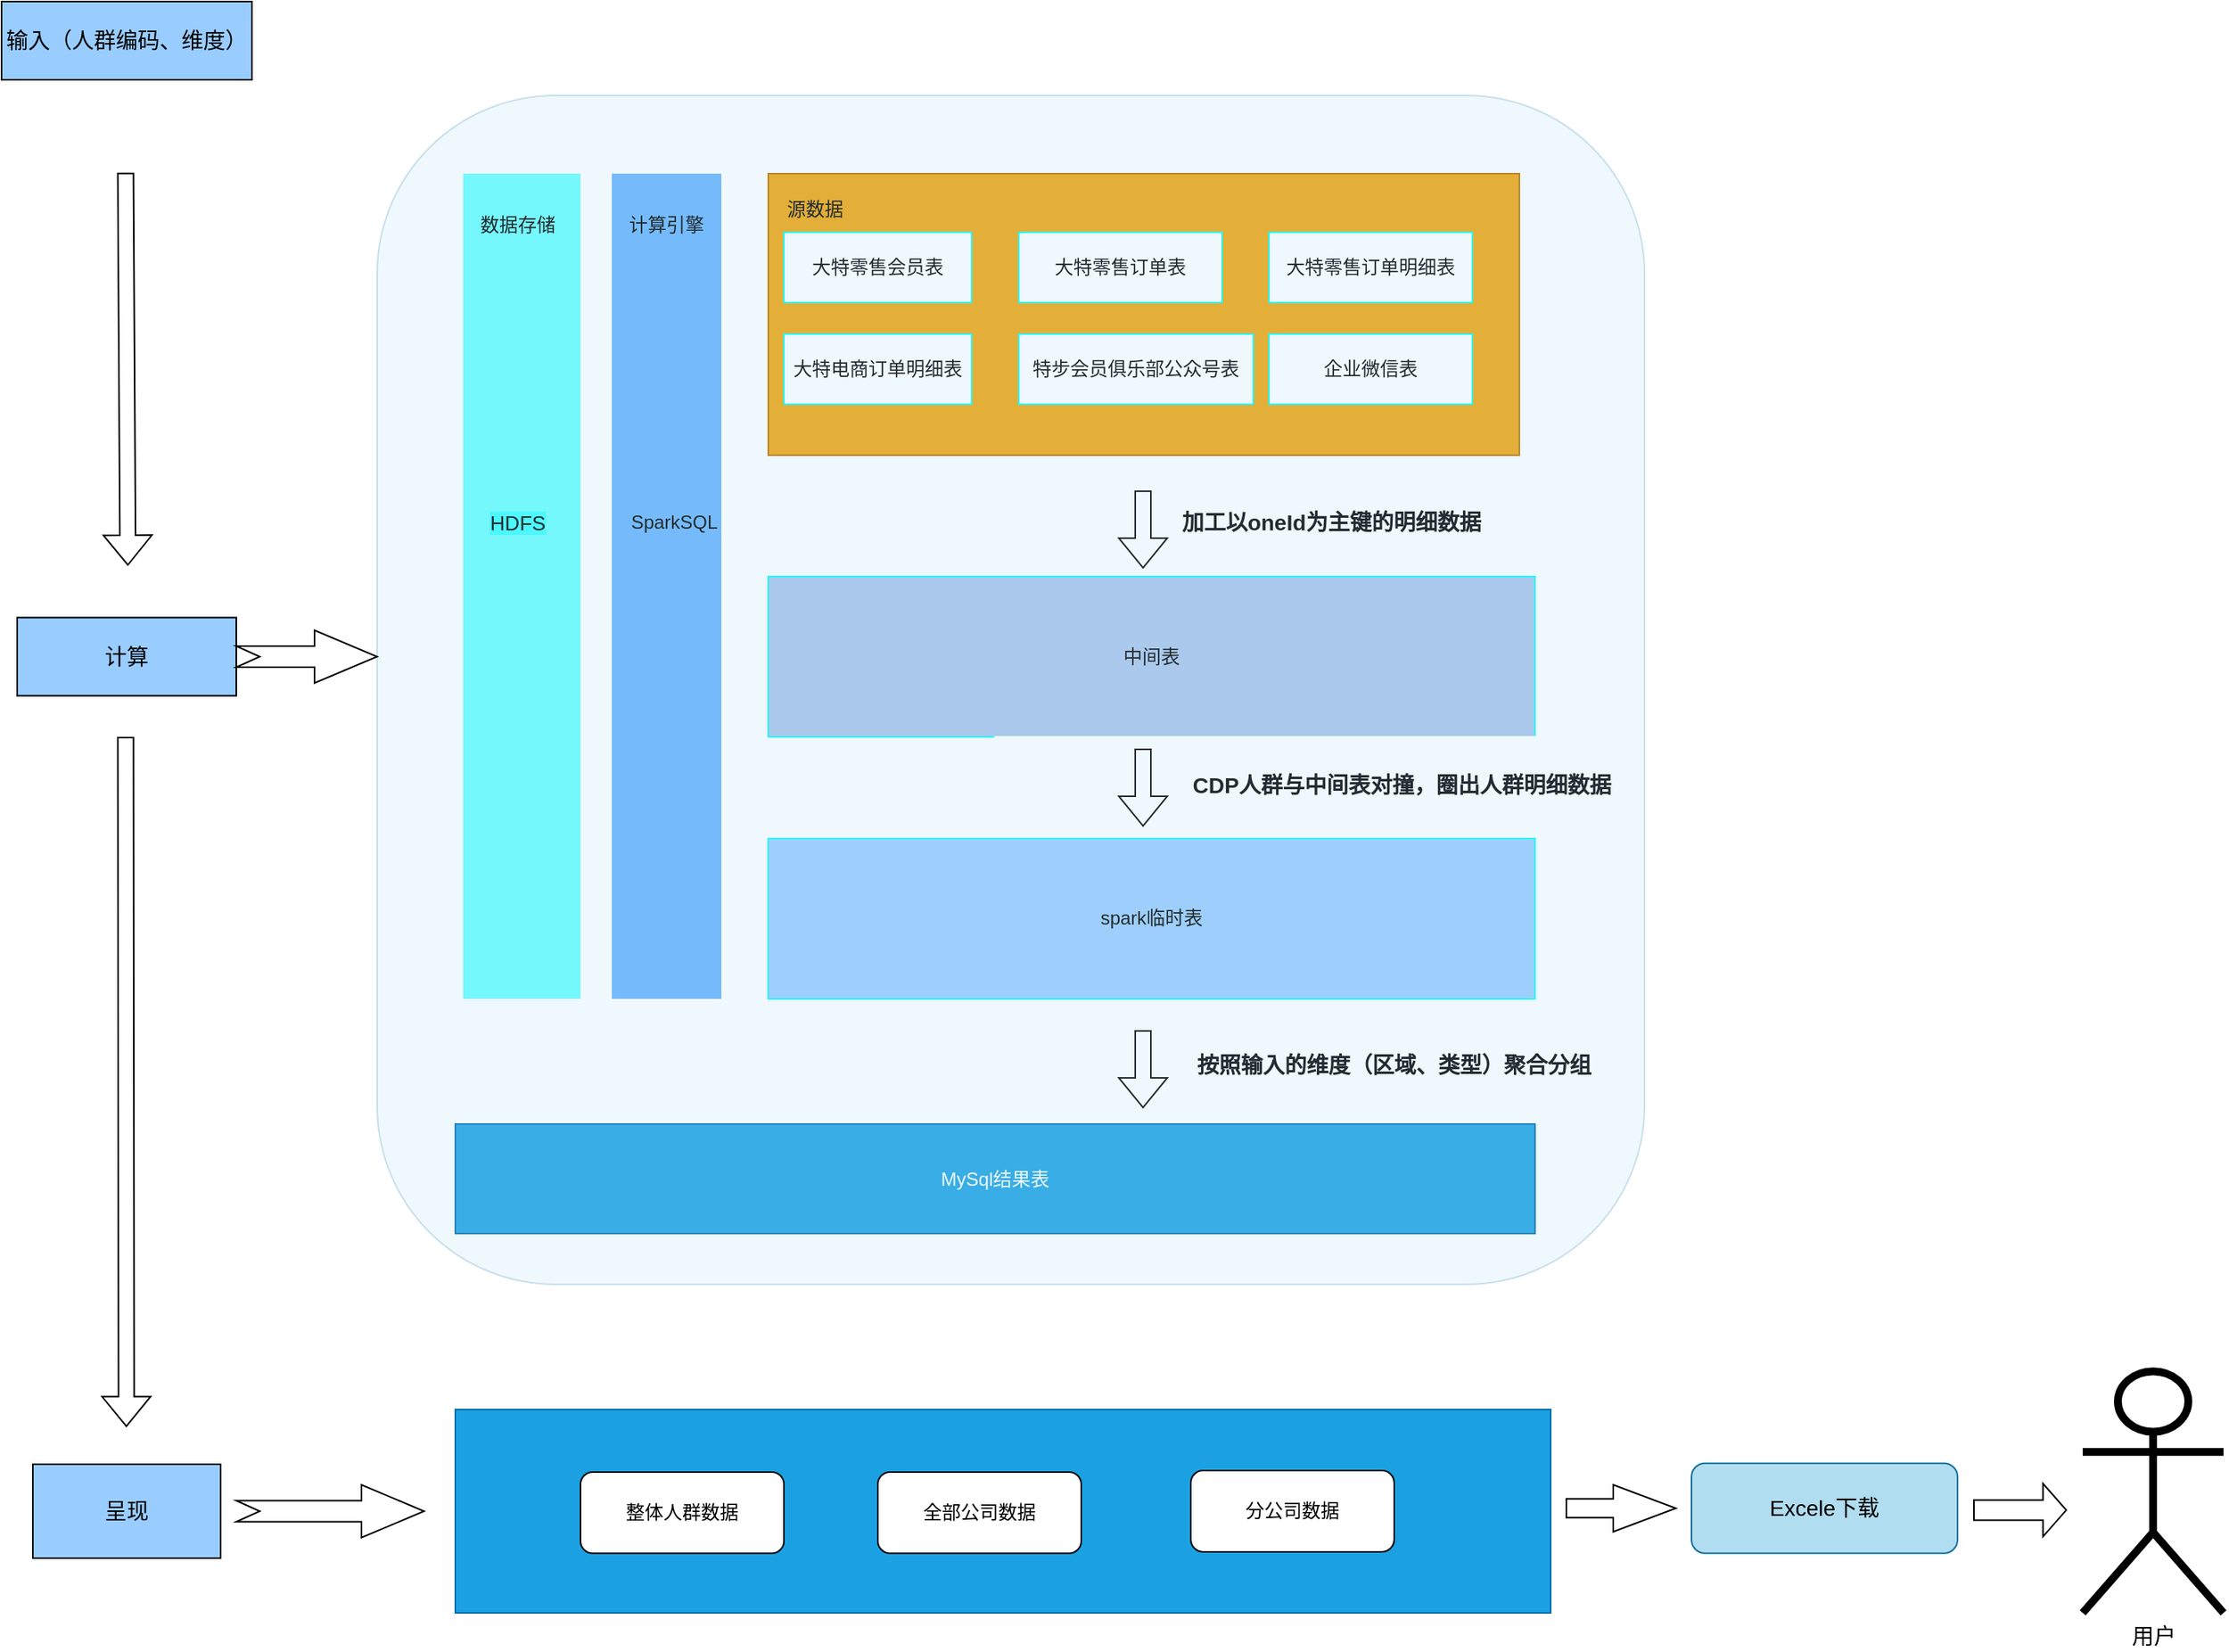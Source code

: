 <mxfile version="20.7.4" type="github">
  <diagram id="XbFGyN3srDOLf9KeEJYj" name="第 1 页">
    <mxGraphModel dx="1211" dy="585" grid="1" gridSize="10" guides="1" tooltips="1" connect="1" arrows="1" fold="1" page="1" pageScale="1" pageWidth="1700" pageHeight="1100" math="0" shadow="0">
      <root>
        <object label="" id="0">
          <mxCell />
        </object>
        <mxCell id="1" parent="0" />
        <mxCell id="c9_4yhMKroWEVGrmG8G4-14" value="MySql结果表" style="rounded=0;whiteSpace=wrap;html=1;fillColor=#1ba1e2;fontColor=#ffffff;strokeColor=#006EAF;" parent="1" vertex="1">
          <mxGeometry x="640" y="737.5" width="690" height="70" as="geometry" />
        </mxCell>
        <mxCell id="c9_4yhMKroWEVGrmG8G4-18" value="" style="rounded=0;whiteSpace=wrap;html=1;fontSize=15;fontColor=#FFFFFF;fillColor=#66FFFF;labelBackgroundColor=#33FFFF;strokeColor=none;" parent="1" vertex="1">
          <mxGeometry x="645" y="130" width="75" height="527.5" as="geometry" />
        </mxCell>
        <mxCell id="c9_4yhMKroWEVGrmG8G4-19" value="&lt;font color=&quot;#000000&quot; style=&quot;font-size: 12px;&quot;&gt;数据存储&lt;/font&gt;" style="text;html=1;strokeColor=none;fillColor=none;align=center;verticalAlign=middle;whiteSpace=wrap;rounded=0;fontSize=12;fontColor=#FFFFFF;" parent="1" vertex="1">
          <mxGeometry x="650" y="147.5" width="60" height="30" as="geometry" />
        </mxCell>
        <mxCell id="c9_4yhMKroWEVGrmG8G4-20" value="HDFS" style="text;html=1;strokeColor=none;fillColor=none;align=center;verticalAlign=middle;whiteSpace=wrap;rounded=0;labelBackgroundColor=#33FFFF;fontSize=13;fontColor=#000000;" parent="1" vertex="1">
          <mxGeometry x="650" y="337.5" width="60" height="30" as="geometry" />
        </mxCell>
        <mxCell id="c9_4yhMKroWEVGrmG8G4-21" value="&lt;span style=&quot;color: rgba(0, 0, 0, 0); font-family: monospace; font-size: 0px; text-align: start; background-color: rgb(251, 251, 251);&quot;&gt;%3CmxGraphModel%3E%3Croot%3E%3CmxCell%20id%3D%220%22%2F%3E%3CmxCell%20id%3D%221%22%20parent%3D%220%22%2F%3E%3CmxCell%20id%3D%222%22%20value%3D%22%26lt%3Bfont%20color%3D%26quot%3B%23000000%26quot%3B%20style%3D%26quot%3Bfont-size%3A%2013px%3B%26quot%3B%26gt%3B%E6%95%B0%E6%8D%AE%E5%AD%98%E5%82%A8%26lt%3B%2Ffont%26gt%3B%22%20style%3D%22text%3Bhtml%3D1%3BstrokeColor%3Dnone%3BfillColor%3Dnone%3Balign%3Dcenter%3BverticalAlign%3Dmiddle%3BwhiteSpace%3Dwrap%3Brounded%3D0%3BfontSize%3D13%3BfontColor%3D%23FFFFFF%3B%22%20vertex%3D%221%22%20parent%3D%221%22%3E%3CmxGeometry%20x%3D%22235%22%20y%3D%22165%22%20width%3D%2260%22%20height%3D%2230%22%20as%3D%22geometry%22%2F%3E%3C%2FmxCell%3E%3C%2Froot%3E%3C%2FmxGraphModel%3E&lt;/span&gt;" style="rounded=0;whiteSpace=wrap;html=1;fontSize=15;fontColor=#FFFFFF;fillColor=#66B2FF;labelBackgroundColor=#33FFFF;strokeColor=none;" parent="1" vertex="1">
          <mxGeometry x="740" y="130" width="70" height="527.5" as="geometry" />
        </mxCell>
        <mxCell id="c9_4yhMKroWEVGrmG8G4-22" value="&lt;font color=&quot;#000000&quot; style=&quot;font-size: 12px;&quot;&gt;计算引擎&lt;/font&gt;" style="text;html=1;strokeColor=none;fillColor=none;align=center;verticalAlign=middle;whiteSpace=wrap;rounded=0;fontSize=12;fontColor=#FFFFFF;" parent="1" vertex="1">
          <mxGeometry x="745" y="147.5" width="60" height="30" as="geometry" />
        </mxCell>
        <mxCell id="c9_4yhMKroWEVGrmG8G4-23" value="SparkSQL" style="text;html=1;strokeColor=none;fillColor=none;align=center;verticalAlign=middle;whiteSpace=wrap;rounded=0;labelBackgroundColor=none;fontSize=12;fontColor=#000000;" parent="1" vertex="1">
          <mxGeometry x="750" y="337.5" width="60" height="30" as="geometry" />
        </mxCell>
        <mxCell id="c9_4yhMKroWEVGrmG8G4-24" value="" style="rounded=0;whiteSpace=wrap;html=1;labelBackgroundColor=none;strokeColor=#BD7000;fontSize=12;fontColor=#000000;fillColor=#f0a30a;" parent="1" vertex="1">
          <mxGeometry x="840" y="130" width="480" height="180" as="geometry" />
        </mxCell>
        <mxCell id="c9_4yhMKroWEVGrmG8G4-25" value="源数据" style="text;html=1;strokeColor=none;fillColor=none;align=center;verticalAlign=middle;whiteSpace=wrap;rounded=0;labelBackgroundColor=none;fontSize=12;fontColor=#000000;" parent="1" vertex="1">
          <mxGeometry x="840" y="137.5" width="60" height="30" as="geometry" />
        </mxCell>
        <mxCell id="c9_4yhMKroWEVGrmG8G4-26" value="大特零售会员表" style="rounded=0;whiteSpace=wrap;html=1;labelBackgroundColor=none;strokeColor=#00FFFF;fontSize=12;fontColor=#000000;fillColor=#FFFFFF;" parent="1" vertex="1">
          <mxGeometry x="850" y="167.5" width="120" height="45" as="geometry" />
        </mxCell>
        <mxCell id="c9_4yhMKroWEVGrmG8G4-27" value="大特零售订单表" style="rounded=0;whiteSpace=wrap;html=1;labelBackgroundColor=none;strokeColor=#00FFFF;fontSize=12;fontColor=#000000;fillColor=#FFFFFF;" parent="1" vertex="1">
          <mxGeometry x="1000" y="167.5" width="130" height="45" as="geometry" />
        </mxCell>
        <mxCell id="c9_4yhMKroWEVGrmG8G4-28" value="大特零售订单明细表" style="rounded=0;whiteSpace=wrap;html=1;labelBackgroundColor=none;strokeColor=#00FFFF;fontSize=12;fontColor=#000000;fillColor=#FFFFFF;" parent="1" vertex="1">
          <mxGeometry x="1160" y="167.5" width="130" height="45" as="geometry" />
        </mxCell>
        <mxCell id="c9_4yhMKroWEVGrmG8G4-29" value="中间表" style="rounded=0;whiteSpace=wrap;html=1;labelBackgroundColor=none;strokeColor=#00FFFF;fontSize=12;fontColor=#000000;fillColor=#A9C4EB;" parent="1" vertex="1">
          <mxGeometry x="840" y="387.5" width="490" height="102.5" as="geometry" />
        </mxCell>
        <mxCell id="c9_4yhMKroWEVGrmG8G4-46" value="" style="rounded=0;whiteSpace=wrap;html=1;labelBackgroundColor=none;strokeColor=#FFFFFF;fontSize=12;fontColor=#000000;fillColor=none;gradientColor=none;" parent="1" vertex="1">
          <mxGeometry x="985" y="490" width="510" height="52.5" as="geometry" />
        </mxCell>
        <mxCell id="c9_4yhMKroWEVGrmG8G4-49" value="大特电商订单明细表" style="rounded=0;whiteSpace=wrap;html=1;labelBackgroundColor=none;strokeColor=#00FFFF;fontSize=12;fontColor=#000000;fillColor=#FFFFFF;" parent="1" vertex="1">
          <mxGeometry x="850" y="232.5" width="120" height="45" as="geometry" />
        </mxCell>
        <mxCell id="c9_4yhMKroWEVGrmG8G4-50" value="特步会员俱乐部公众号表" style="rounded=0;whiteSpace=wrap;html=1;labelBackgroundColor=none;strokeColor=#00FFFF;fontSize=12;fontColor=#000000;fillColor=#FFFFFF;" parent="1" vertex="1">
          <mxGeometry x="1000" y="232.5" width="150" height="45" as="geometry" />
        </mxCell>
        <mxCell id="c9_4yhMKroWEVGrmG8G4-51" value="企业微信表" style="rounded=0;whiteSpace=wrap;html=1;labelBackgroundColor=none;strokeColor=#00FFFF;fontSize=12;fontColor=#000000;fillColor=#FFFFFF;" parent="1" vertex="1">
          <mxGeometry x="1160" y="232.5" width="130" height="45" as="geometry" />
        </mxCell>
        <mxCell id="c9_4yhMKroWEVGrmG8G4-52" value="" style="shape=flexArrow;endArrow=classic;html=1;rounded=0;" parent="1" edge="1">
          <mxGeometry width="50" height="50" relative="1" as="geometry">
            <mxPoint x="1079.5" y="497.5" as="sourcePoint" />
            <mxPoint x="1079.5" y="547.5" as="targetPoint" />
          </mxGeometry>
        </mxCell>
        <mxCell id="c9_4yhMKroWEVGrmG8G4-53" value="加工以oneId为主键的明细数据" style="text;html=1;strokeColor=none;fillColor=none;align=center;verticalAlign=middle;whiteSpace=wrap;rounded=0;fontColor=#000000;fontStyle=1;fontSize=14;" parent="1" vertex="1">
          <mxGeometry x="1100" y="347.5" width="200" height="10" as="geometry" />
        </mxCell>
        <mxCell id="c9_4yhMKroWEVGrmG8G4-54" value="spark临时表" style="rounded=0;whiteSpace=wrap;html=1;labelBackgroundColor=none;strokeColor=#00FFFF;fontSize=12;fontColor=#000000;fillColor=#99CCFF;" parent="1" vertex="1">
          <mxGeometry x="840" y="555" width="490" height="102.5" as="geometry" />
        </mxCell>
        <mxCell id="c9_4yhMKroWEVGrmG8G4-55" value="" style="shape=flexArrow;endArrow=classic;html=1;rounded=0;" parent="1" edge="1">
          <mxGeometry width="50" height="50" relative="1" as="geometry">
            <mxPoint x="1079.5" y="332.5" as="sourcePoint" />
            <mxPoint x="1079.5" y="382.5" as="targetPoint" />
          </mxGeometry>
        </mxCell>
        <mxCell id="c9_4yhMKroWEVGrmG8G4-56" value="CDP人群与中间表对撞，圈出人群明细数据" style="text;html=1;strokeColor=none;fillColor=none;align=center;verticalAlign=middle;whiteSpace=wrap;rounded=0;fontSize=14;fontColor=#000000;fontStyle=1" parent="1" vertex="1">
          <mxGeometry x="1110" y="510" width="270" height="22.5" as="geometry" />
        </mxCell>
        <mxCell id="c9_4yhMKroWEVGrmG8G4-57" value="" style="shape=flexArrow;endArrow=classic;html=1;rounded=0;" parent="1" edge="1">
          <mxGeometry width="50" height="50" relative="1" as="geometry">
            <mxPoint x="1079.5" y="677.5" as="sourcePoint" />
            <mxPoint x="1079.5" y="727.5" as="targetPoint" />
          </mxGeometry>
        </mxCell>
        <mxCell id="c9_4yhMKroWEVGrmG8G4-58" value="按照输入的维度（区域、类型）聚合分组" style="text;html=1;strokeColor=none;fillColor=none;align=center;verticalAlign=middle;whiteSpace=wrap;rounded=0;fontSize=14;fontColor=#000000;fontStyle=1" parent="1" vertex="1">
          <mxGeometry x="1100" y="690" width="280" height="20" as="geometry" />
        </mxCell>
        <mxCell id="c9_4yhMKroWEVGrmG8G4-59" value="" style="shape=flexArrow;endArrow=classic;html=1;rounded=0;fontSize=14;fontColor=#000000;" parent="1" edge="1">
          <mxGeometry width="50" height="50" relative="1" as="geometry">
            <mxPoint x="429.28" y="129.38" as="sourcePoint" />
            <mxPoint x="430.71" y="380.63" as="targetPoint" />
          </mxGeometry>
        </mxCell>
        <mxCell id="c9_4yhMKroWEVGrmG8G4-60" value="输入（人群编码、维度）" style="rounded=0;whiteSpace=wrap;html=1;fontSize=14;fontColor=#000000;fillColor=#99CCFF;" parent="1" vertex="1">
          <mxGeometry x="350" y="20" width="160" height="50" as="geometry" />
        </mxCell>
        <mxCell id="c9_4yhMKroWEVGrmG8G4-61" value="计算" style="rounded=0;whiteSpace=wrap;html=1;fontSize=14;fontColor=#000000;fillColor=#99CCFF;" parent="1" vertex="1">
          <mxGeometry x="360" y="413.75" width="140" height="50" as="geometry" />
        </mxCell>
        <mxCell id="c9_4yhMKroWEVGrmG8G4-62" value="" style="shape=flexArrow;endArrow=classic;html=1;rounded=0;fontSize=14;fontColor=#000000;" parent="1" edge="1">
          <mxGeometry x="1" y="-149" width="50" height="50" relative="1" as="geometry">
            <mxPoint x="429.29" y="490" as="sourcePoint" />
            <mxPoint x="429.77" y="931.25" as="targetPoint" />
            <mxPoint x="129" y="147" as="offset" />
          </mxGeometry>
        </mxCell>
        <mxCell id="c9_4yhMKroWEVGrmG8G4-63" value="呈现" style="rounded=0;whiteSpace=wrap;html=1;fontSize=14;fontColor=#000000;fillColor=#99CCFF;" parent="1" vertex="1">
          <mxGeometry x="370" y="955" width="120" height="60" as="geometry" />
        </mxCell>
        <mxCell id="c9_4yhMKroWEVGrmG8G4-66" value="" style="rounded=0;whiteSpace=wrap;html=1;fontSize=14;fontColor=#ffffff;fillColor=#1ba1e2;strokeColor=#006EAF;" parent="1" vertex="1">
          <mxGeometry x="640" y="920" width="700" height="130" as="geometry" />
        </mxCell>
        <mxCell id="c9_4yhMKroWEVGrmG8G4-67" value="" style="rounded=1;whiteSpace=wrap;html=1;fontSize=14;fillColor=#b1ddf0;shadow=0;opacity=20;strokeColor=#10739e;" parent="1" vertex="1">
          <mxGeometry x="590" y="80" width="810" height="760" as="geometry" />
        </mxCell>
        <mxCell id="c9_4yhMKroWEVGrmG8G4-69" value="Excele下载" style="rounded=1;whiteSpace=wrap;html=1;shadow=0;fontSize=14;fillColor=#b1ddf0;strokeColor=#10739e;" parent="1" vertex="1">
          <mxGeometry x="1430" y="954.38" width="170" height="57.5" as="geometry" />
        </mxCell>
        <mxCell id="c9_4yhMKroWEVGrmG8G4-71" value="" style="html=1;shadow=0;dashed=0;align=center;verticalAlign=middle;shape=mxgraph.arrows2.arrow;dy=0.6;dx=40;notch=15;fontSize=14;fontColor=#000000;fillColor=none;" parent="1" vertex="1">
          <mxGeometry x="500" y="421.88" width="90" height="33.75" as="geometry" />
        </mxCell>
        <mxCell id="c9_4yhMKroWEVGrmG8G4-73" value="" style="html=1;shadow=0;dashed=0;align=center;verticalAlign=middle;shape=mxgraph.arrows2.arrow;dy=0.6;dx=40;notch=15;fontSize=14;fontColor=#000000;fillColor=none;" parent="1" vertex="1">
          <mxGeometry x="500" y="968.13" width="120" height="33.75" as="geometry" />
        </mxCell>
        <mxCell id="c9_4yhMKroWEVGrmG8G4-79" value="" style="html=1;shadow=0;dashed=0;align=center;verticalAlign=middle;shape=mxgraph.arrows2.arrow;dy=0.6;dx=40;notch=0;fontSize=14;fontColor=#000000;fillColor=none;" parent="1" vertex="1">
          <mxGeometry x="1350" y="968.13" width="70" height="30" as="geometry" />
        </mxCell>
        <mxCell id="c9_4yhMKroWEVGrmG8G4-83" value="用户" style="shape=umlActor;verticalLabelPosition=bottom;verticalAlign=top;html=1;outlineConnect=0;shadow=0;strokeWidth=5;fontSize=14;fontColor=#000000;fillColor=none;" parent="1" vertex="1">
          <mxGeometry x="1680" y="895.62" width="90" height="154.38" as="geometry" />
        </mxCell>
        <mxCell id="c9_4yhMKroWEVGrmG8G4-88" value="" style="shape=flexArrow;endArrow=classic;html=1;rounded=0;fontSize=14;fontColor=#000000;width=12.857;endSize=4.614;" parent="1" edge="1">
          <mxGeometry width="50" height="50" relative="1" as="geometry">
            <mxPoint x="1610" y="984.29" as="sourcePoint" />
            <mxPoint x="1670" y="984.29" as="targetPoint" />
          </mxGeometry>
        </mxCell>
        <mxCell id="prvBJA5f0uRoAMS2igd2-1" value="整体人群数据" style="rounded=1;whiteSpace=wrap;html=1;" vertex="1" parent="1">
          <mxGeometry x="720" y="960" width="130" height="51.88" as="geometry" />
        </mxCell>
        <mxCell id="prvBJA5f0uRoAMS2igd2-2" value="全部公司数据" style="rounded=1;whiteSpace=wrap;html=1;" vertex="1" parent="1">
          <mxGeometry x="910" y="960" width="130" height="51.88" as="geometry" />
        </mxCell>
        <mxCell id="prvBJA5f0uRoAMS2igd2-3" value="分公司数据" style="rounded=1;whiteSpace=wrap;html=1;" vertex="1" parent="1">
          <mxGeometry x="1110" y="959.06" width="130" height="51.88" as="geometry" />
        </mxCell>
      </root>
    </mxGraphModel>
  </diagram>
</mxfile>
